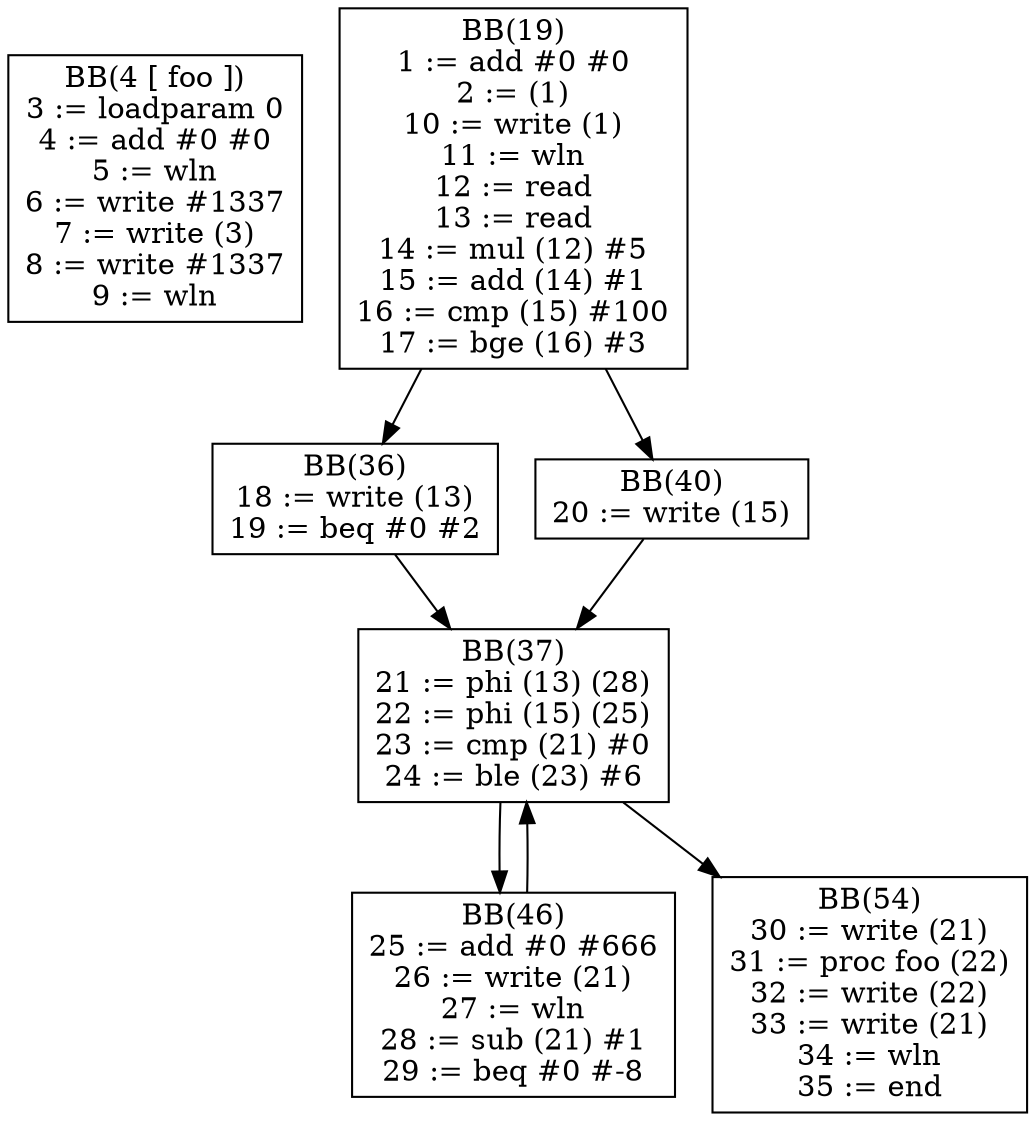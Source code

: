 digraph cfg {
BB4[shape = box, label = "BB(4 [ foo ])\n" + "3 := loadparam 0\n" + "4 := add #0 #0\n" + "5 := wln\n" + "6 := write #1337\n" + "7 := write (3)\n" + "8 := write #1337\n" + "9 := wln\n"];

BB19[shape = box, label = "BB(19)\n" + "1 := add #0 #0\n" + "2 := (1)\n" + "10 := write (1)\n" + "11 := wln\n" + "12 := read\n" + "13 := read\n" + "14 := mul (12) #5\n" + "15 := add (14) #1\n" + "16 := cmp (15) #100\n" + "17 := bge (16) #3\n"];
BB36[shape = box, label = "BB(36)\n" + "18 := write (13)\n" + "19 := beq #0 #2\n"];
BB40[shape = box, label = "BB(40)\n" + "20 := write (15)\n"];
BB37[shape = box, label = "BB(37)\n" + "21 := phi (13) (28)\n" + "22 := phi (15) (25)\n" + "23 := cmp (21) #0\n" + "24 := ble (23) #6\n"];
BB46[shape = box, label = "BB(46)\n" + "25 := add #0 #666\n" + "26 := write (21)\n" + "27 := wln\n" + "28 := sub (21) #1\n" + "29 := beq #0 #-8\n"];
BB54[shape = box, label = "BB(54)\n" + "30 := write (21)\n" + "31 := proc foo (22)\n" + "32 := write (22)\n" + "33 := write (21)\n" + "34 := wln\n" + "35 := end\n"];
BB19 -> BB36;
BB19 -> BB40;
BB36 -> BB37;
BB40 -> BB37;
BB37 -> BB46;
BB37 -> BB54;
BB46 -> BB37;
}
